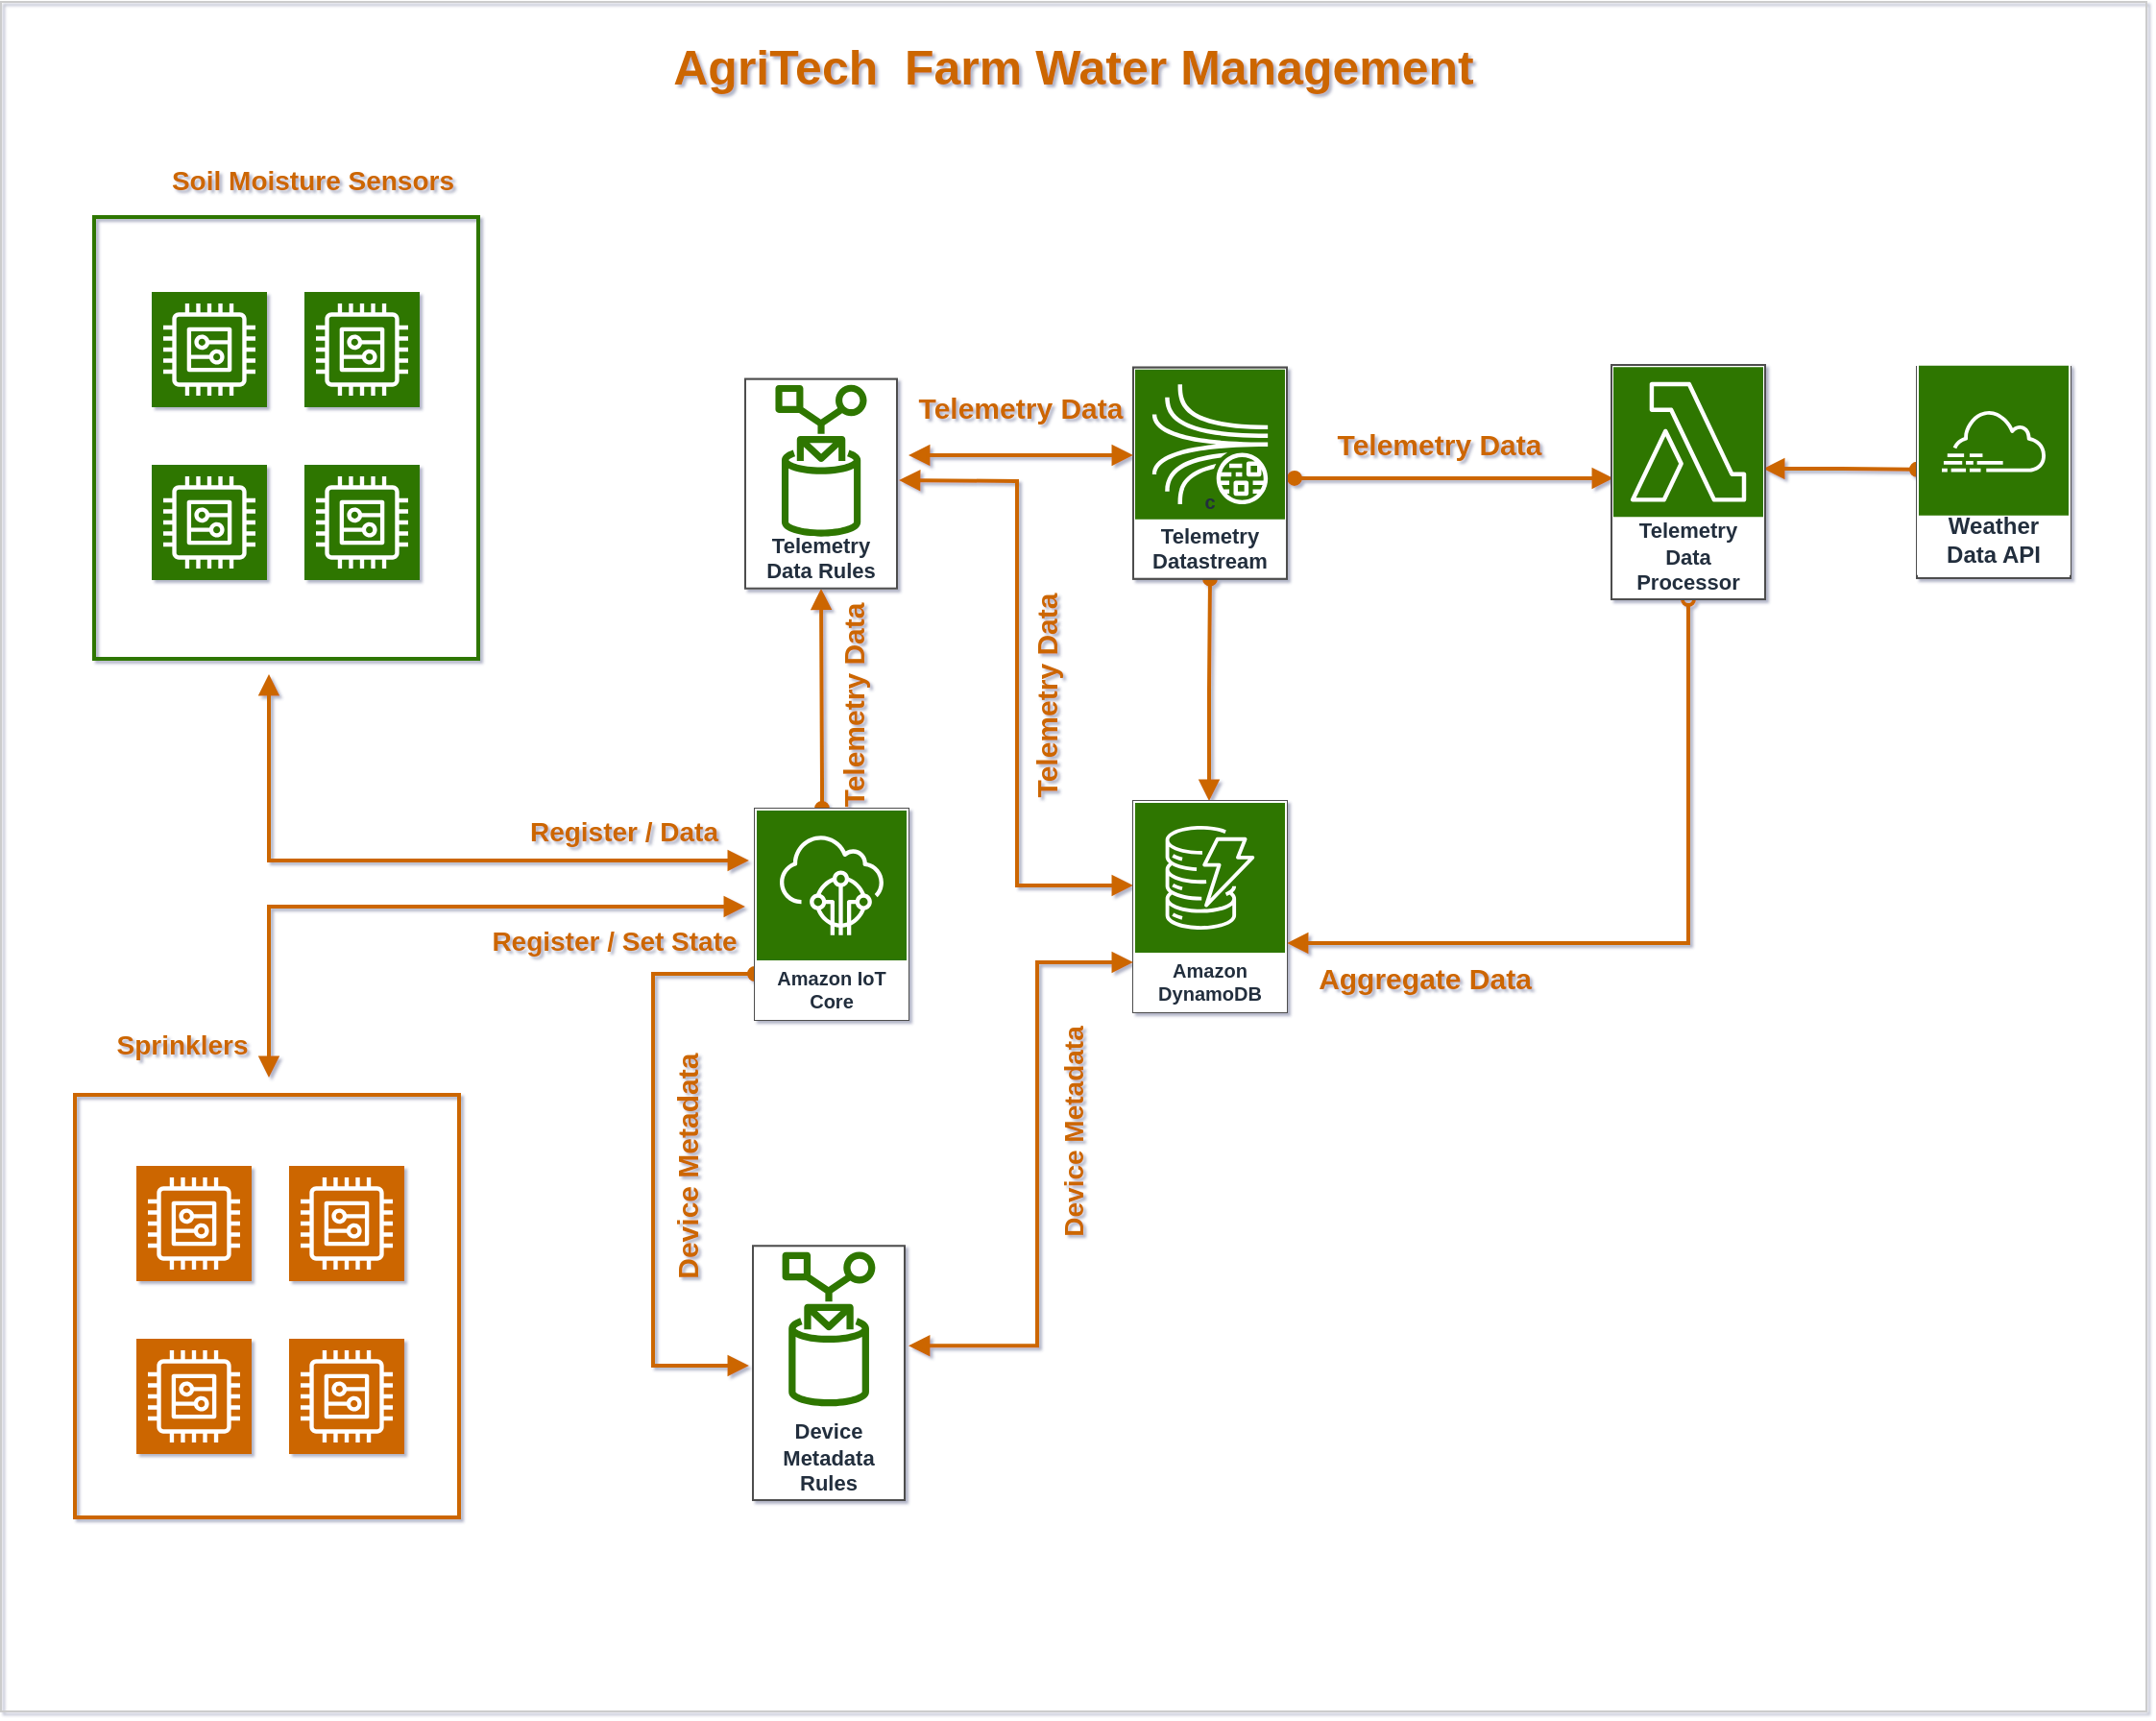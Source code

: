 <mxfile>
    <diagram id="lr-IItDiQEG14OA11sK_" name="Page-1">
        <mxGraphModel dx="1485" dy="941" grid="1" gridSize="10" guides="1" tooltips="1" connect="1" arrows="1" fold="1" page="0" pageScale="1" pageWidth="1100" pageHeight="1700" background="none" math="0" shadow="1">
            <root>
                <mxCell id="0"/>
                <mxCell id="31" value="Untitled Layer" parent="0" visible="0"/>
                <mxCell id="33" value="" style="points=[[0,0,0],[0.25,0,0],[0.5,0,0],[0.75,0,0],[1,0,0],[0,1,0],[0.25,1,0],[0.5,1,0],[0.75,1,0],[1,1,0],[0,0.25,0],[0,0.5,0],[0,0.75,0],[1,0.25,0],[1,0.5,0],[1,0.75,0]];outlineConnect=0;fontColor=#232F3E;gradientColor=#945DF2;gradientDirection=north;fillColor=#5A30B5;strokeColor=#ffffff;dashed=0;verticalLabelPosition=bottom;verticalAlign=top;align=center;html=1;fontSize=12;fontStyle=0;aspect=fixed;shape=mxgraph.aws4.resourceIcon;resIcon=mxgraph.aws4.kinesis_data_streams;rounded=0;" parent="31" vertex="1">
                    <mxGeometry x="1010" y="450" width="78" height="78" as="geometry"/>
                </mxCell>
                <mxCell id="43" value="" style="outlineConnect=0;fontColor=#232F3E;gradientColor=none;fillColor=#3F8624;strokeColor=none;dashed=0;verticalLabelPosition=bottom;verticalAlign=top;align=center;html=1;fontSize=12;fontStyle=0;aspect=fixed;pointerEvents=1;shape=mxgraph.aws4.lambda_function;rounded=0;" parent="31" vertex="1">
                    <mxGeometry x="900" y="612" width="78" height="78" as="geometry"/>
                </mxCell>
                <mxCell id="53" value="Amazon DynamoDB" style="outlineConnect=0;fontColor=#232F3E;gradientColor=none;strokeColor=#ffffff;fillColor=#232F3E;dashed=0;verticalLabelPosition=middle;verticalAlign=bottom;align=center;html=1;whiteSpace=wrap;fontSize=10;fontStyle=1;spacing=3;shape=mxgraph.aws4.productIcon;prIcon=mxgraph.aws4.dynamodb;rounded=0;" parent="31" vertex="1">
                    <mxGeometry x="1120" y="580" width="80" height="110" as="geometry"/>
                </mxCell>
                <mxCell id="62" value="" style="points=[[0,0,0],[0.25,0,0],[0.5,0,0],[0.75,0,0],[1,0,0],[0,1,0],[0.25,1,0],[0.5,1,0],[0.75,1,0],[1,1,0],[0,0.25,0],[0,0.5,0],[0,0.75,0],[1,0.25,0],[1,0.5,0],[1,0.75,0]];outlineConnect=0;fontColor=#232F3E;gradientColor=#4D72F3;gradientDirection=north;fillColor=#3334B9;strokeColor=#ffffff;dashed=0;verticalLabelPosition=bottom;verticalAlign=top;align=center;html=1;fontSize=12;fontStyle=0;aspect=fixed;shape=mxgraph.aws4.resourceIcon;resIcon=mxgraph.aws4.dynamodb;rounded=0;" parent="31" vertex="1">
                    <mxGeometry x="1130" y="460" width="78" height="78" as="geometry"/>
                </mxCell>
                <mxCell id="64" value="" style="points=[[0,0,0],[0.25,0,0],[0.5,0,0],[0.75,0,0],[1,0,0],[0,1,0],[0.25,1,0],[0.5,1,0],[0.75,1,0],[1,1,0],[0,0.25,0],[0,0.5,0],[0,0.75,0],[1,0.25,0],[1,0.5,0],[1,0.75,0]];outlineConnect=0;fontColor=#232F3E;gradientColor=#F78E04;gradientDirection=north;fillColor=#D05C17;strokeColor=#ffffff;dashed=0;verticalLabelPosition=bottom;verticalAlign=top;align=center;html=1;fontSize=12;fontStyle=0;aspect=fixed;shape=mxgraph.aws4.resourceIcon;resIcon=mxgraph.aws4.lambda;rounded=0;" parent="31" vertex="1">
                    <mxGeometry x="910" y="480" width="78" height="78" as="geometry"/>
                </mxCell>
                <mxCell id="65" value="" style="points=[[0,0,0],[0.25,0,0],[0.5,0,0],[0.75,0,0],[1,0,0],[0,1,0],[0.25,1,0],[0.5,1,0],[0.75,1,0],[1,1,0],[0,0.25,0],[0,0.5,0],[0,0.75,0],[1,0.25,0],[1,0.5,0],[1,0.75,0]];outlineConnect=0;fontColor=#232F3E;gradientColor=#60A337;gradientDirection=north;fillColor=#277116;strokeColor=#ffffff;dashed=0;verticalLabelPosition=bottom;verticalAlign=top;align=center;html=1;fontSize=12;fontStyle=0;aspect=fixed;shape=mxgraph.aws4.resourceIcon;resIcon=mxgraph.aws4.iot_core;rounded=0;" parent="31" vertex="1">
                    <mxGeometry x="700" y="469.5" width="78" height="78" as="geometry"/>
                </mxCell>
                <mxCell id="66" value="Amazon IoT Core" style="outlineConnect=0;fontColor=#232F3E;gradientColor=none;strokeColor=#ffffff;fillColor=#232F3E;dashed=0;verticalLabelPosition=middle;verticalAlign=bottom;align=center;html=1;whiteSpace=wrap;fontSize=10;fontStyle=1;spacing=3;shape=mxgraph.aws4.productIcon;prIcon=mxgraph.aws4.iot_core;rounded=0;" parent="31" vertex="1">
                    <mxGeometry x="1020" y="580" width="80" height="110" as="geometry"/>
                </mxCell>
                <mxCell id="68" value="" style="outlineConnect=0;dashed=0;verticalLabelPosition=bottom;verticalAlign=top;align=center;html=1;shape=mxgraph.aws3.mqtt_protocol;fillColor=#5294CF;gradientColor=none;rounded=0;" parent="31" vertex="1">
                    <mxGeometry x="806.5" y="486" width="63" height="66" as="geometry"/>
                </mxCell>
                <mxCell id="69" value="" style="outlineConnect=0;dashed=0;verticalLabelPosition=bottom;verticalAlign=top;align=center;html=1;shape=mxgraph.aws3.generic;fillColor=#5294CF;gradientColor=none;rounded=0;" parent="31" vertex="1">
                    <mxGeometry x="599.5" y="468" width="79.5" height="79.5" as="geometry"/>
                </mxCell>
                <mxCell id="70" value="" style="outlineConnect=0;dashed=0;verticalLabelPosition=bottom;verticalAlign=top;align=center;html=1;shape=mxgraph.aws3.topic;fillColor=#5294CF;gradientColor=none;rounded=0;" parent="31" vertex="1">
                    <mxGeometry x="826" y="618" width="49.5" height="66" as="geometry"/>
                </mxCell>
                <mxCell id="71" value="" style="outlineConnect=0;dashed=0;verticalLabelPosition=bottom;verticalAlign=top;align=center;html=1;shape=mxgraph.aws3.monitoring;fillColor=#759C3E;gradientColor=none;rounded=0;" parent="31" vertex="1">
                    <mxGeometry x="599.5" y="601.25" width="81" height="67.5" as="geometry"/>
                </mxCell>
                <mxCell id="82" value="Generic" style="outlineConnect=0;fontColor=#232F3E;gradientColor=none;strokeColor=#232F3E;fillColor=#ffffff;dashed=0;verticalLabelPosition=bottom;verticalAlign=top;align=center;html=1;fontSize=12;fontStyle=0;aspect=fixed;shape=mxgraph.aws4.resourceIcon;resIcon=mxgraph.aws4.generic;rounded=0;" parent="31" vertex="1">
                    <mxGeometry x="709" y="618" width="60" height="60" as="geometry"/>
                </mxCell>
                <mxCell id="280" value="" style="edgeStyle=orthogonalEdgeStyle;html=1;endArrow=block;elbow=vertical;startArrow=block;startFill=1;endFill=1;strokeColor=#CC6600;rounded=0;strokeWidth=2;" parent="31" edge="1">
                    <mxGeometry width="100" relative="1" as="geometry">
                        <mxPoint x="150" y="-140" as="sourcePoint"/>
                        <mxPoint x="340" y="-111" as="targetPoint"/>
                        <Array as="points">
                            <mxPoint x="150" y="-111"/>
                        </Array>
                    </mxGeometry>
                </mxCell>
                <mxCell id="281" value="Text" style="edgeLabel;html=1;align=center;verticalAlign=middle;resizable=0;points=[];fontColor=none;noLabel=1;rounded=0;" parent="280" vertex="1" connectable="0">
                    <mxGeometry x="0.257" y="-3" relative="1" as="geometry">
                        <mxPoint as="offset"/>
                    </mxGeometry>
                </mxCell>
                <mxCell id="282" value="" style="edgeStyle=orthogonalEdgeStyle;html=1;endArrow=block;elbow=vertical;startArrow=block;startFill=1;endFill=1;strokeColor=#CC6600;rounded=0;fontColor=#009900;entryX=1;entryY=0.5;entryDx=0;entryDy=0;entryPerimeter=0;exitX=1.014;exitY=0.56;exitDx=0;exitDy=0;exitPerimeter=0;strokeWidth=2;" parent="31" edge="1">
                    <mxGeometry width="100" relative="1" as="geometry">
                        <mxPoint x="417.98" y="-311.021" as="sourcePoint"/>
                        <mxPoint x="540" y="-311" as="targetPoint"/>
                    </mxGeometry>
                </mxCell>
                <mxCell id="283" value="" style="edgeStyle=orthogonalEdgeStyle;html=1;endArrow=block;elbow=vertical;startArrow=oval;startFill=1;endFill=1;strokeColor=#CC6600;rounded=0;fontColor=#009900;entryX=0.457;entryY=1.016;entryDx=0;entryDy=0;entryPerimeter=0;exitX=0.5;exitY=0;exitDx=0;exitDy=0;exitPerimeter=0;strokeWidth=2;" parent="31" edge="1">
                    <mxGeometry width="100" relative="1" as="geometry">
                        <mxPoint x="379" y="-142" as="sourcePoint"/>
                        <mxPoint x="378.99" y="-257.98" as="targetPoint"/>
                    </mxGeometry>
                </mxCell>
                <object label="Amazon DynamoDB" id="284">
                    <mxCell style="outlineConnect=0;fontColor=#232F3E;gradientColor=none;strokeColor=#ffffff;fillColor=#2D7600;dashed=0;verticalLabelPosition=middle;verticalAlign=bottom;align=center;html=1;whiteSpace=wrap;fontSize=10;fontStyle=1;spacing=3;shape=mxgraph.aws4.productIcon;prIcon=mxgraph.aws4.dynamodb;rounded=0;" parent="31" vertex="1">
                        <mxGeometry x="540" y="-145" width="80" height="110" as="geometry"/>
                    </mxCell>
                </object>
                <mxCell id="285" value="Amazon IoT Core" style="sketch=0;outlineConnect=0;fontColor=#232F3E;gradientColor=none;strokeColor=#ffffff;fillColor=#2D7600;dashed=0;verticalLabelPosition=middle;verticalAlign=bottom;align=center;html=1;whiteSpace=wrap;fontSize=10;fontStyle=1;spacing=3;shape=mxgraph.aws4.productIcon;prIcon=mxgraph.aws4.iot_core;" parent="31" vertex="1">
                    <mxGeometry x="343" y="-141" width="80" height="110" as="geometry"/>
                </mxCell>
                <mxCell id="286" value="" style="group;strokeColor=#2D7600;fillColor=default;" parent="31" vertex="1" connectable="0">
                    <mxGeometry x="340" y="-370" width="80" height="110" as="geometry"/>
                </mxCell>
                <mxCell id="287" value="Rules" style="whiteSpace=wrap;html=1;labelBackgroundColor=none;labelBorderColor=none;fontSize=11;fontColor=#232F3E;strokeColor=#FFFFFF;fillColor=#FFFFFF;fontStyle=1;verticalAlign=bottom;" parent="286" vertex="1">
                    <mxGeometry width="80" height="110" as="geometry"/>
                </mxCell>
                <mxCell id="288" value="" style="sketch=0;outlineConnect=0;fontColor=#232F3E;gradientColor=none;fillColor=#2D7600;strokeColor=#FFFFFF;dashed=0;verticalLabelPosition=bottom;verticalAlign=bottom;align=center;html=1;fontSize=12;fontStyle=1;pointerEvents=1;shape=mxgraph.aws4.rule;shadow=0;labelBackgroundColor=default;" parent="286" vertex="1">
                    <mxGeometry y="1" width="80" height="80" as="geometry"/>
                </mxCell>
                <mxCell id="289" value="" style="edgeStyle=orthogonalEdgeStyle;html=1;endArrow=oval;elbow=vertical;startArrow=block;startFill=1;endFill=1;strokeColor=#CC6600;rounded=0;fontColor=#009900;entryX=0.457;entryY=1.016;entryDx=0;entryDy=0;entryPerimeter=0;strokeWidth=2;exitX=0.494;exitY=0;exitDx=0;exitDy=0;exitPerimeter=0;" parent="31" source="284" edge="1">
                    <mxGeometry width="100" relative="1" as="geometry">
                        <mxPoint x="580" y="-160" as="sourcePoint"/>
                        <mxPoint x="579.5" y="-260.0" as="targetPoint"/>
                        <Array as="points"/>
                    </mxGeometry>
                </mxCell>
                <mxCell id="290" value="" style="group" parent="31" vertex="1" connectable="0">
                    <mxGeometry x="540" y="-368.65" width="80" height="110" as="geometry"/>
                </mxCell>
                <mxCell id="291" value="Kinesis" style="whiteSpace=wrap;html=1;labelBackgroundColor=none;labelBorderColor=none;fontSize=11;fontColor=#232F3E;strokeColor=#FFFFFF;fillColor=#FFFFFF;fontStyle=1;verticalAlign=bottom;" parent="290" vertex="1">
                    <mxGeometry width="80" height="110" as="geometry"/>
                </mxCell>
                <mxCell id="292" value="c" style="points=[[0,0,0],[0.25,0,0],[0.5,0,0],[0.75,0,0],[1,0,0],[0,1,0],[0.25,1,0],[0.5,1,0],[0.75,1,0],[1,1,0],[0,0.25,0],[0,0.5,0],[0,0.75,0],[1,0.25,0],[1,0.5,0],[1,0.75,0]];outlineConnect=0;fontColor=#232F3E;gradientDirection=north;fillColor=#2D7600;strokeColor=#FFFFFF;dashed=0;verticalLabelPosition=middle;verticalAlign=bottom;align=center;html=1;fontSize=10;fontStyle=1;aspect=fixed;shape=mxgraph.aws4.resourceIcon;resIcon=mxgraph.aws4.kinesis_data_streams;rounded=0;rotation=0;backgroundOutline=0;whiteSpace=wrap;labelBackgroundColor=none;labelBorderColor=none;labelPosition=center;" parent="290" vertex="1">
                    <mxGeometry x="1" y="1" width="78" height="78" as="geometry"/>
                </mxCell>
                <mxCell id="293" value="" style="edgeStyle=orthogonalEdgeStyle;html=1;endArrow=block;elbow=vertical;startArrow=oval;startFill=1;endFill=1;strokeColor=#CC6600;rounded=0;fontColor=#009900;exitX=1.014;exitY=0.56;exitDx=0;exitDy=0;exitPerimeter=0;strokeWidth=2;" parent="31" edge="1">
                    <mxGeometry width="100" relative="1" as="geometry">
                        <mxPoint x="623.98" y="-316.021" as="sourcePoint"/>
                        <mxPoint x="750" y="-316" as="targetPoint"/>
                    </mxGeometry>
                </mxCell>
                <mxCell id="294" style="edgeStyle=none;html=1;fontColor=#FFFFFF;" parent="31" source="303" edge="1">
                    <mxGeometry relative="1" as="geometry">
                        <mxPoint x="750" y="-314.65" as="targetPoint"/>
                        <Array as="points">
                            <mxPoint x="750" y="-315"/>
                        </Array>
                    </mxGeometry>
                </mxCell>
                <mxCell id="295" value="Text" style="text;html=1;resizable=0;autosize=1;align=center;verticalAlign=middle;points=[];fillColor=none;strokeColor=none;rounded=0;fontColor=#FFFFFF;" parent="31" vertex="1">
                    <mxGeometry x="560" y="-90" width="40" height="20" as="geometry"/>
                </mxCell>
                <mxCell id="296" value="Text" style="text;html=1;resizable=0;autosize=1;align=center;verticalAlign=middle;points=[];fillColor=none;strokeColor=none;rounded=0;fontColor=#FFFFFF;" parent="31" vertex="1">
                    <mxGeometry x="560" y="-90" width="40" height="20" as="geometry"/>
                </mxCell>
                <mxCell id="297" value="Telemetry Data" style="rounded=0;whiteSpace=wrap;html=1;fontColor=#FFFFFF;strokeColor=none;fillColor=none;fontStyle=1;fontSize=14;" parent="31" vertex="1">
                    <mxGeometry x="580" y="-220" width="120" height="30" as="geometry"/>
                </mxCell>
                <mxCell id="298" value="" style="endArrow=classic;startArrow=classic;html=1;fontSize=14;fontColor=#FFFFFF;" parent="31" edge="1">
                    <mxGeometry width="50" height="50" relative="1" as="geometry">
                        <mxPoint x="550" y="-50" as="sourcePoint"/>
                        <mxPoint x="600" y="-100" as="targetPoint"/>
                    </mxGeometry>
                </mxCell>
                <mxCell id="299" value="" style="endArrow=classic;startArrow=classic;html=1;fontSize=14;fontColor=#FFFFFF;" parent="31" edge="1">
                    <mxGeometry width="50" height="50" relative="1" as="geometry">
                        <mxPoint x="550" y="-50" as="sourcePoint"/>
                        <mxPoint x="600" y="-100" as="targetPoint"/>
                    </mxGeometry>
                </mxCell>
                <mxCell id="300" value="" style="endArrow=classic;startArrow=classic;html=1;fontSize=14;fontColor=#FFFFFF;" parent="31" edge="1">
                    <mxGeometry width="50" height="50" relative="1" as="geometry">
                        <mxPoint x="550" y="-50" as="sourcePoint"/>
                        <mxPoint x="600" y="-100" as="targetPoint"/>
                    </mxGeometry>
                </mxCell>
                <mxCell id="301" value="" style="edgeStyle=orthogonalEdgeStyle;html=1;endArrow=oval;elbow=vertical;startArrow=block;startFill=1;endFill=0;strokeColor=#CC6600;rounded=0;fontColor=#009900;strokeWidth=2;" parent="31" source="284" edge="1">
                    <mxGeometry width="100" relative="1" as="geometry">
                        <mxPoint x="589.52" y="-135" as="sourcePoint"/>
                        <mxPoint x="790" y="-260" as="targetPoint"/>
                        <Array as="points"/>
                    </mxGeometry>
                </mxCell>
                <mxCell id="302" value="" style="group" parent="31" vertex="1" connectable="0">
                    <mxGeometry x="746" y="-369.65" width="80" height="110" as="geometry"/>
                </mxCell>
                <mxCell id="303" value="Lambda&amp;nbsp;&lt;br&gt;" style="whiteSpace=wrap;html=1;labelBackgroundColor=none;labelBorderColor=none;fontSize=11;fontColor=#232F3E;strokeColor=#FFFFFF;fillColor=#FFFFFF;fontStyle=1;verticalAlign=bottom;" parent="302" vertex="1">
                    <mxGeometry width="80" height="110" as="geometry"/>
                </mxCell>
                <mxCell id="304" value="" style="sketch=0;points=[[0,0,0],[0.25,0,0],[0.5,0,0],[0.75,0,0],[1,0,0],[0,1,0],[0.25,1,0],[0.5,1,0],[0.75,1,0],[1,1,0],[0,0.25,0],[0,0.5,0],[0,0.75,0],[1,0.25,0],[1,0.5,0],[1,0.75,0]];outlineConnect=0;fontColor=#FFFFFF;gradientDirection=north;fillColor=#2D7600;strokeColor=default;dashed=0;verticalLabelPosition=bottom;verticalAlign=bottom;align=center;fontSize=12;fontStyle=0;aspect=fixed;shape=mxgraph.aws4.resourceIcon;resIcon=mxgraph.aws4.lambda;" parent="302" vertex="1">
                    <mxGeometry x="1" y="0.65" width="78" height="78" as="geometry"/>
                </mxCell>
                <mxCell id="1" parent="0"/>
                <mxCell id="83" value="Untitled Layer" parent="0" visible="0"/>
                <mxCell id="17" value="IoT-group" parent="0" visible="0"/>
                <mxCell id="345" value="Background color" parent="0"/>
                <mxCell id="381" value="" style="whiteSpace=wrap;html=1;shadow=0;fillColor=none;strokeColor=#CCCCCC;fontColor=#333333;" parent="345" vertex="1">
                    <mxGeometry x="-59.5" y="-80" width="1117" height="890" as="geometry"/>
                </mxCell>
                <object label="sensor-group" id="85">
                    <mxCell parent="0"/>
                </object>
                <mxCell id="102" value="" style="rounded=0;arcSize=10;strokeColor=#2D7600;fillColor=none;gradientColor=none;strokeWidth=2;fontColor=none;noLabel=1;" parent="85" vertex="1">
                    <mxGeometry x="-11" y="32" width="200" height="230" as="geometry"/>
                </mxCell>
                <mxCell id="97" value="sensors" parent="0"/>
                <mxCell id="103" value="Generic" style="outlineConnect=0;strokeColor=#FFFFFF;fillColor=#2D7600;dashed=0;verticalLabelPosition=bottom;verticalAlign=top;align=center;html=1;fontSize=12;fontStyle=0;aspect=fixed;shape=mxgraph.aws4.resourceIcon;resIcon=mxgraph.aws4.generic;rounded=0;fontColor=none;noLabel=1;" parent="97" vertex="1">
                    <mxGeometry x="19" y="71" width="60" height="60" as="geometry"/>
                </mxCell>
                <mxCell id="104" value="Generic" style="outlineConnect=0;strokeColor=#FFFFFF;fillColor=#2D7600;dashed=0;verticalLabelPosition=bottom;verticalAlign=top;align=center;html=1;fontSize=12;fontStyle=0;aspect=fixed;shape=mxgraph.aws4.resourceIcon;resIcon=mxgraph.aws4.generic;rounded=0;fontColor=none;noLabel=1;" parent="97" vertex="1">
                    <mxGeometry x="19" y="161" width="60" height="60" as="geometry"/>
                </mxCell>
                <mxCell id="105" value="Generic" style="outlineConnect=0;strokeColor=#FFFFFF;fillColor=#2D7600;dashed=0;verticalLabelPosition=bottom;verticalAlign=top;align=center;html=1;fontSize=12;fontStyle=0;aspect=fixed;shape=mxgraph.aws4.resourceIcon;resIcon=mxgraph.aws4.generic;rounded=0;fontColor=none;noLabel=1;" parent="97" vertex="1">
                    <mxGeometry x="98.5" y="71" width="60" height="60" as="geometry"/>
                </mxCell>
                <mxCell id="106" value="Generic" style="outlineConnect=0;strokeColor=#FFFFFF;fillColor=#2D7600;dashed=0;verticalLabelPosition=bottom;verticalAlign=top;align=center;html=1;fontSize=12;fontStyle=0;aspect=fixed;shape=mxgraph.aws4.resourceIcon;resIcon=mxgraph.aws4.generic;rounded=0;fontColor=none;noLabel=1;" parent="97" vertex="1">
                    <mxGeometry x="98.5" y="161" width="60" height="60" as="geometry"/>
                </mxCell>
                <mxCell id="108" value="actuators-group" parent="0"/>
                <mxCell id="180" value="Generic group" style="fillColor=none;strokeColor=#CC6600;verticalAlign=middle;fontStyle=0;fontColor=none;rounded=0;strokeWidth=2;noLabel=1;" parent="108" vertex="1">
                    <mxGeometry x="-21" y="489" width="200" height="220" as="geometry"/>
                </mxCell>
                <mxCell id="320" value="Sprinklers" style="rounded=0;whiteSpace=wrap;html=1;fontColor=#CC6600;strokeColor=none;fillColor=none;fontStyle=1;fontSize=14;" parent="108" vertex="1">
                    <mxGeometry x="-25" y="448" width="120" height="30" as="geometry"/>
                </mxCell>
                <object label="actuators" id="119">
                    <mxCell parent="0"/>
                </object>
                <mxCell id="439" value="Generic" style="outlineConnect=0;strokeColor=#FFFFFF;fillColor=#CC6600;dashed=0;verticalLabelPosition=bottom;verticalAlign=top;align=center;html=1;fontSize=12;fontStyle=0;aspect=fixed;shape=mxgraph.aws4.resourceIcon;resIcon=mxgraph.aws4.generic;rounded=0;fontColor=none;noLabel=1;" parent="119" vertex="1">
                    <mxGeometry x="11" y="526" width="60" height="60" as="geometry"/>
                </mxCell>
                <mxCell id="440" value="Generic" style="outlineConnect=0;strokeColor=#FFFFFF;fillColor=#CC6600;dashed=0;verticalLabelPosition=bottom;verticalAlign=top;align=center;html=1;fontSize=12;fontStyle=0;aspect=fixed;shape=mxgraph.aws4.resourceIcon;resIcon=mxgraph.aws4.generic;rounded=0;fontColor=none;noLabel=1;" parent="119" vertex="1">
                    <mxGeometry x="11" y="616" width="60" height="60" as="geometry"/>
                </mxCell>
                <mxCell id="441" value="Generic" style="outlineConnect=0;strokeColor=#FFFFFF;fillColor=#CC6600;dashed=0;verticalLabelPosition=bottom;verticalAlign=top;align=center;html=1;fontSize=12;fontStyle=0;aspect=fixed;shape=mxgraph.aws4.resourceIcon;resIcon=mxgraph.aws4.generic;rounded=0;fontColor=none;noLabel=1;" parent="119" vertex="1">
                    <mxGeometry x="90.5" y="526" width="60" height="60" as="geometry"/>
                </mxCell>
                <mxCell id="442" value="Generic" style="outlineConnect=0;strokeColor=#FFFFFF;fillColor=#CC6600;dashed=0;verticalLabelPosition=bottom;verticalAlign=top;align=center;html=1;fontSize=12;fontStyle=0;aspect=fixed;shape=mxgraph.aws4.resourceIcon;resIcon=mxgraph.aws4.generic;rounded=0;fontColor=none;noLabel=1;" parent="119" vertex="1">
                    <mxGeometry x="90.5" y="616" width="60" height="60" as="geometry"/>
                </mxCell>
                <mxCell id="163" value="IoTCore" parent="0"/>
                <mxCell id="418" value="" style="edgeStyle=orthogonalEdgeStyle;html=1;endArrow=oval;elbow=vertical;startArrow=block;startFill=1;endFill=1;strokeColor=#CC6600;rounded=0;fontColor=#009900;strokeWidth=2;" parent="163" target="202" edge="1">
                    <mxGeometry width="100" relative="1" as="geometry">
                        <mxPoint x="330" y="630" as="sourcePoint"/>
                        <mxPoint x="320" y="426" as="targetPoint"/>
                        <Array as="points">
                            <mxPoint x="280" y="630"/>
                            <mxPoint x="280" y="426"/>
                        </Array>
                    </mxGeometry>
                </mxCell>
                <mxCell id="408" value="" style="edgeStyle=orthogonalEdgeStyle;html=1;endArrow=oval;elbow=vertical;startArrow=block;startFill=1;endFill=1;strokeColor=#CC6600;rounded=0;fontColor=#009900;strokeWidth=2;exitX=0.988;exitY=0.443;exitDx=0;exitDy=0;exitPerimeter=0;" parent="163" source="324" target="407" edge="1">
                    <mxGeometry width="100" relative="1" as="geometry">
                        <mxPoint x="900" y="196.35" as="sourcePoint"/>
                        <mxPoint x="900" y="116.35" as="targetPoint"/>
                        <Array as="points"/>
                    </mxGeometry>
                </mxCell>
                <mxCell id="185" value="" style="edgeStyle=orthogonalEdgeStyle;html=1;endArrow=block;elbow=vertical;startArrow=block;startFill=1;endFill=1;strokeColor=#CC6600;rounded=0;strokeWidth=2;" parent="163" edge="1">
                    <mxGeometry width="100" relative="1" as="geometry">
                        <mxPoint x="80" y="270" as="sourcePoint"/>
                        <mxPoint x="330" y="367" as="targetPoint"/>
                        <Array as="points">
                            <mxPoint x="80" y="367"/>
                        </Array>
                    </mxGeometry>
                </mxCell>
                <mxCell id="186" value="Text" style="edgeLabel;html=1;align=center;verticalAlign=middle;resizable=0;points=[];fontColor=none;noLabel=1;rounded=0;" parent="185" vertex="1" connectable="0">
                    <mxGeometry x="0.257" y="-3" relative="1" as="geometry">
                        <mxPoint y="11" as="offset"/>
                    </mxGeometry>
                </mxCell>
                <mxCell id="190" value="" style="edgeStyle=orthogonalEdgeStyle;html=1;endArrow=block;elbow=vertical;startArrow=block;startFill=1;endFill=1;strokeColor=#CC6600;rounded=0;fontColor=#009900;fillColor=#60a917;strokeWidth=2;" parent="163" edge="1">
                    <mxGeometry width="100" relative="1" as="geometry">
                        <mxPoint x="80" y="480" as="sourcePoint"/>
                        <mxPoint x="328" y="391" as="targetPoint"/>
                        <Array as="points">
                            <mxPoint x="80" y="391"/>
                        </Array>
                    </mxGeometry>
                </mxCell>
                <mxCell id="197" value="" style="edgeStyle=orthogonalEdgeStyle;html=1;endArrow=block;elbow=vertical;startArrow=block;startFill=1;endFill=1;strokeColor=#CC6600;rounded=0;fontColor=#009900;entryX=0;entryY=0.4;entryDx=0;entryDy=0;entryPerimeter=0;exitX=1.014;exitY=0.56;exitDx=0;exitDy=0;exitPerimeter=0;strokeWidth=2;" parent="163" target="201" edge="1">
                    <mxGeometry width="100" relative="1" as="geometry">
                        <mxPoint x="407.98" y="168.979" as="sourcePoint"/>
                        <mxPoint x="530" y="169" as="targetPoint"/>
                    </mxGeometry>
                </mxCell>
                <mxCell id="198" value="" style="edgeStyle=orthogonalEdgeStyle;html=1;endArrow=block;elbow=vertical;startArrow=oval;startFill=1;endFill=1;strokeColor=#CC6600;rounded=0;fontColor=#009900;strokeWidth=2;entryX=0.5;entryY=1;entryDx=0;entryDy=0;" parent="163" target="338" edge="1">
                    <mxGeometry width="100" relative="1" as="geometry">
                        <mxPoint x="368" y="340" as="sourcePoint"/>
                        <mxPoint x="369" y="270" as="targetPoint"/>
                        <Array as="points">
                            <mxPoint x="368" y="328"/>
                            <mxPoint x="368" y="279"/>
                        </Array>
                    </mxGeometry>
                </mxCell>
                <mxCell id="215" value="" style="edgeStyle=orthogonalEdgeStyle;html=1;endArrow=oval;elbow=vertical;startArrow=block;startFill=1;endFill=1;strokeColor=#CC6600;rounded=0;fontColor=#009900;entryX=0.5;entryY=1;entryDx=0;entryDy=0;strokeWidth=2;exitX=0.494;exitY=0;exitDx=0;exitDy=0;exitPerimeter=0;" parent="163" source="201" target="210" edge="1">
                    <mxGeometry width="100" relative="1" as="geometry">
                        <mxPoint x="570" y="310" as="sourcePoint"/>
                        <mxPoint x="569.5" y="210.0" as="targetPoint"/>
                        <Array as="points"/>
                    </mxGeometry>
                </mxCell>
                <mxCell id="230" value="" style="edgeStyle=orthogonalEdgeStyle;html=1;endArrow=block;elbow=vertical;startArrow=oval;startFill=1;endFill=1;strokeColor=#CC6600;rounded=0;fontColor=#009900;exitX=1.014;exitY=0.56;exitDx=0;exitDy=0;exitPerimeter=0;strokeWidth=2;" parent="163" edge="1">
                    <mxGeometry width="100" relative="1" as="geometry">
                        <mxPoint x="613.98" y="167.979" as="sourcePoint"/>
                        <mxPoint x="780" y="168" as="targetPoint"/>
                    </mxGeometry>
                </mxCell>
                <mxCell id="235" value="Telemetry Data" style="rounded=0;whiteSpace=wrap;html=1;fontColor=#CC6600;strokeColor=none;fillColor=none;fontStyle=1;fontSize=15;rotation=-90;" parent="163" vertex="1">
                    <mxGeometry x="425" y="266" width="119" height="30" as="geometry"/>
                </mxCell>
                <mxCell id="240" value="" style="edgeStyle=orthogonalEdgeStyle;html=1;endArrow=oval;elbow=vertical;startArrow=block;startFill=1;endFill=0;strokeColor=#CC6600;rounded=0;fontColor=#009900;strokeWidth=2;entryX=0.5;entryY=1;entryDx=0;entryDy=0;" parent="163" source="201" target="324" edge="1">
                    <mxGeometry width="100" relative="1" as="geometry">
                        <mxPoint x="579.52" y="335" as="sourcePoint"/>
                        <mxPoint x="780" y="210" as="targetPoint"/>
                        <Array as="points">
                            <mxPoint x="819" y="410"/>
                        </Array>
                    </mxGeometry>
                </mxCell>
                <mxCell id="306" value="Aggregate Data" style="rounded=0;whiteSpace=wrap;html=1;fontColor=#CC6600;strokeColor=none;fillColor=none;fontStyle=1;fontSize=15;" parent="163" vertex="1">
                    <mxGeometry x="622" y="413" width="120" height="30" as="geometry"/>
                </mxCell>
                <mxCell id="319" value="Soil Moisture Sensors" style="rounded=0;whiteSpace=wrap;html=1;fontColor=#CC6600;strokeColor=none;fillColor=none;fontStyle=1;fontSize=14;" parent="163" vertex="1">
                    <mxGeometry x="18" y="-2" width="170" height="30" as="geometry"/>
                </mxCell>
                <mxCell id="326" value="" style="group" parent="163" vertex="1" connectable="0">
                    <mxGeometry x="779" y="109" width="80" height="122" as="geometry"/>
                </mxCell>
                <mxCell id="323" value="" style="group;strokeColor=#FFFFFF;container=0;" parent="326" vertex="1" connectable="0">
                    <mxGeometry width="80" height="122" as="geometry"/>
                </mxCell>
                <mxCell id="324" value="Telemetry Data Processor" style="whiteSpace=wrap;html=1;labelBackgroundColor=none;labelBorderColor=none;fontSize=11;fontColor=#232F3E;strokeColor=#4D4D4D;fillColor=#FFFFFF;fontStyle=1;verticalAlign=bottom;backgroundOutline=1;" parent="326" vertex="1">
                    <mxGeometry width="80" height="122" as="geometry"/>
                </mxCell>
                <mxCell id="325" value="" style="sketch=0;points=[[0,0,0],[0.25,0,0],[0.5,0,0],[0.75,0,0],[1,0,0],[0,1,0],[0.25,1,0],[0.5,1,0],[0.75,1,0],[1,1,0],[0,0.25,0],[0,0.5,0],[0,0.75,0],[1,0.25,0],[1,0.5,0],[1,0.75,0]];outlineConnect=0;fontColor=#FFFFFF;gradientDirection=north;fillColor=#2D7600;strokeColor=#FFFFFF;dashed=0;verticalLabelPosition=bottom;verticalAlign=bottom;align=center;fontSize=12;fontStyle=0;aspect=fixed;shape=mxgraph.aws4.resourceIcon;resIcon=mxgraph.aws4.lambda;" parent="326" vertex="1">
                    <mxGeometry x="1" y="1.109" width="78" height="78" as="geometry"/>
                </mxCell>
                <mxCell id="331" value="" style="group" parent="163" vertex="1" connectable="0">
                    <mxGeometry x="530" y="336" width="80" height="110" as="geometry"/>
                </mxCell>
                <mxCell id="327" value="" style="group" parent="331" vertex="1" connectable="0">
                    <mxGeometry width="80" height="110" as="geometry"/>
                </mxCell>
                <mxCell id="328" value="" style="group;strokeColor=#FFFFFF;container=0;" parent="327" vertex="1" connectable="0">
                    <mxGeometry width="80" height="110" as="geometry"/>
                </mxCell>
                <mxCell id="329" value="" style="whiteSpace=wrap;html=1;labelBackgroundColor=none;labelBorderColor=none;fontSize=11;fontColor=#232F3E;strokeColor=#4D4D4D;fillColor=#FFFFFF;fontStyle=1;verticalAlign=bottom;backgroundOutline=1;" parent="327" vertex="1">
                    <mxGeometry width="80" height="110" as="geometry"/>
                </mxCell>
                <object label="Amazon DynamoDB" id="201">
                    <mxCell style="outlineConnect=0;fontColor=#232F3E;gradientColor=none;strokeColor=#FFFFFF;fillColor=#2D7600;dashed=0;verticalLabelPosition=middle;verticalAlign=bottom;align=center;html=1;whiteSpace=wrap;fontSize=10;fontStyle=1;spacing=3;shape=mxgraph.aws4.productIcon;prIcon=mxgraph.aws4.dynamodb;rounded=0;" parent="331" vertex="1">
                        <mxGeometry width="80" height="110" as="geometry"/>
                    </mxCell>
                </object>
                <mxCell id="342" value="" style="group" parent="163" vertex="1" connectable="0">
                    <mxGeometry x="530" y="110.35" width="80" height="110" as="geometry"/>
                </mxCell>
                <mxCell id="227" value="" style="group;strokeColor=#4D4D4D;container=0;" parent="342" vertex="1" connectable="0">
                    <mxGeometry width="80" height="110" as="geometry"/>
                </mxCell>
                <mxCell id="210" value="Telemetry Datastream" style="whiteSpace=wrap;html=1;labelBackgroundColor=none;labelBorderColor=none;fontSize=11;fontColor=#232F3E;strokeColor=#4D4D4D;fillColor=#FFFFFF;fontStyle=1;verticalAlign=bottom;" parent="342" vertex="1">
                    <mxGeometry width="80" height="110" as="geometry"/>
                </mxCell>
                <mxCell id="205" value="c" style="points=[[0,0,0],[0.25,0,0],[0.5,0,0],[0.75,0,0],[1,0,0],[0,1,0],[0.25,1,0],[0.5,1,0],[0.75,1,0],[1,1,0],[0,0.25,0],[0,0.5,0],[0,0.75,0],[1,0.25,0],[1,0.5,0],[1,0.75,0]];outlineConnect=0;fontColor=#232F3E;gradientDirection=north;fillColor=#2D7600;strokeColor=#FFFFFF;dashed=0;verticalLabelPosition=middle;verticalAlign=bottom;align=center;html=1;fontSize=10;fontStyle=1;aspect=fixed;shape=mxgraph.aws4.resourceIcon;resIcon=mxgraph.aws4.kinesis_data_streams;rounded=0;rotation=0;backgroundOutline=0;whiteSpace=wrap;labelBackgroundColor=none;labelBorderColor=none;labelPosition=center;" parent="342" vertex="1">
                    <mxGeometry x="1" y="1" width="78" height="78" as="geometry"/>
                </mxCell>
                <mxCell id="336" value="" style="group;strokeColor=#4D4D4D;" parent="163" vertex="1" connectable="0">
                    <mxGeometry x="328" y="116.35" width="79" height="109" as="geometry"/>
                </mxCell>
                <mxCell id="337" value="" style="group;strokeColor=#FFFFFF;container=0;" parent="336" vertex="1" connectable="0">
                    <mxGeometry width="79" height="109" as="geometry"/>
                </mxCell>
                <mxCell id="338" value="Telemetry Data Rules" style="whiteSpace=wrap;html=1;labelBackgroundColor=none;labelBorderColor=none;fontSize=11;fontColor=#232F3E;strokeColor=#4D4D4D;fillColor=#FFFFFF;fontStyle=1;verticalAlign=bottom;backgroundOutline=1;" parent="336" vertex="1">
                    <mxGeometry width="79" height="109" as="geometry"/>
                </mxCell>
                <mxCell id="212" value="" style="sketch=0;outlineConnect=0;fontColor=#232F3E;gradientColor=none;fillColor=#2D7600;strokeColor=#FFFFFF;dashed=0;verticalLabelPosition=bottom;verticalAlign=bottom;align=center;html=1;fontSize=12;fontStyle=1;pointerEvents=1;shape=mxgraph.aws4.rule;shadow=0;labelBackgroundColor=default;" parent="336" vertex="1">
                    <mxGeometry y="3" width="79" height="79" as="geometry"/>
                </mxCell>
                <mxCell id="399" value="Register / Data" style="rounded=0;whiteSpace=wrap;html=1;fontColor=#CC6600;strokeColor=none;fillColor=none;fontStyle=1;fontSize=14;" parent="163" vertex="1">
                    <mxGeometry x="205" y="337" width="120" height="30" as="geometry"/>
                </mxCell>
                <mxCell id="335" value="" style="group" parent="163" vertex="1" connectable="0">
                    <mxGeometry x="333" y="340" width="80" height="110" as="geometry"/>
                </mxCell>
                <mxCell id="332" value="" style="group" parent="335" vertex="1" connectable="0">
                    <mxGeometry width="80" height="110" as="geometry"/>
                </mxCell>
                <mxCell id="333" value="" style="group;strokeColor=#FFFFFF;container=0;" parent="332" vertex="1" connectable="0">
                    <mxGeometry width="80" height="110" as="geometry"/>
                </mxCell>
                <mxCell id="334" value="" style="whiteSpace=wrap;html=1;labelBackgroundColor=none;labelBorderColor=none;fontSize=11;fontColor=#232F3E;strokeColor=#4D4D4D;fillColor=#FFFFFF;fontStyle=1;verticalAlign=bottom;backgroundOutline=1;" parent="332" vertex="1">
                    <mxGeometry width="80" height="110" as="geometry"/>
                </mxCell>
                <mxCell id="202" value="Amazon IoT Core" style="sketch=0;outlineConnect=0;fontColor=#232F3E;gradientColor=none;strokeColor=#ffffff;fillColor=#2D7600;dashed=0;verticalLabelPosition=middle;verticalAlign=bottom;align=center;html=1;whiteSpace=wrap;fontSize=10;fontStyle=1;spacing=3;shape=mxgraph.aws4.productIcon;prIcon=mxgraph.aws4.iot_core;" parent="335" vertex="1">
                    <mxGeometry width="80" height="110" as="geometry"/>
                </mxCell>
                <mxCell id="402" value="Device Metadata" style="rounded=0;whiteSpace=wrap;html=1;fontColor=#CC6600;strokeColor=none;fillColor=none;fontStyle=1;fontSize=15;rotation=-90;" parent="163" vertex="1">
                    <mxGeometry x="232" y="510" width="131" height="32.17" as="geometry"/>
                </mxCell>
                <mxCell id="403" value="Telemetry Data" style="rounded=0;whiteSpace=wrap;html=1;fontColor=#CC6600;strokeColor=none;fillColor=none;fontStyle=1;fontSize=15;rotation=-90;" parent="163" vertex="1">
                    <mxGeometry x="324" y="271" width="120" height="30" as="geometry"/>
                </mxCell>
                <mxCell id="409" value="" style="group;strokeColor=#4D4D4D;fontSize=12;" parent="163" vertex="1" connectable="0">
                    <mxGeometry x="332" y="567.65" width="79" height="132.35" as="geometry"/>
                </mxCell>
                <mxCell id="410" value="" style="group;strokeColor=#FFFFFF;container=0;" parent="409" vertex="1" connectable="0">
                    <mxGeometry width="79" height="110.97" as="geometry"/>
                </mxCell>
                <mxCell id="411" value="Device Metadata Rules" style="whiteSpace=wrap;html=1;labelBackgroundColor=none;labelBorderColor=none;fontSize=11;fontColor=#232F3E;strokeColor=#4D4D4D;fillColor=#FFFFFF;fontStyle=1;verticalAlign=bottom;backgroundOutline=1;" parent="409" vertex="1">
                    <mxGeometry width="79" height="132.35" as="geometry"/>
                </mxCell>
                <mxCell id="412" value="" style="sketch=0;outlineConnect=0;fontColor=#232F3E;gradientColor=none;fillColor=#2D7600;strokeColor=#FFFFFF;dashed=0;verticalLabelPosition=bottom;verticalAlign=bottom;align=center;html=1;fontSize=12;fontStyle=1;pointerEvents=1;shape=mxgraph.aws4.rule;shadow=0;labelBackgroundColor=default;" parent="409" vertex="1">
                    <mxGeometry y="3.054" width="79" height="80.428" as="geometry"/>
                </mxCell>
                <mxCell id="417" value="" style="edgeStyle=orthogonalEdgeStyle;html=1;endArrow=block;elbow=vertical;startArrow=block;startFill=1;endFill=1;strokeColor=#CC6600;rounded=0;fontColor=#009900;exitX=1.014;exitY=0.56;exitDx=0;exitDy=0;exitPerimeter=0;strokeWidth=2;" parent="163" edge="1">
                    <mxGeometry width="100" relative="1" as="geometry">
                        <mxPoint x="412.98" y="619.629" as="sourcePoint"/>
                        <mxPoint x="530" y="420" as="targetPoint"/>
                        <Array as="points">
                            <mxPoint x="480" y="620"/>
                            <mxPoint x="480" y="420"/>
                        </Array>
                    </mxGeometry>
                </mxCell>
                <mxCell id="421" value="Device Metadata" style="rounded=0;whiteSpace=wrap;html=1;fontColor=#CC6600;strokeColor=none;fillColor=none;fontStyle=1;fontSize=14;rotation=-90;" parent="163" vertex="1">
                    <mxGeometry x="439" y="493" width="120" height="30" as="geometry"/>
                </mxCell>
                <mxCell id="422" value="Register / Set State" style="rounded=0;whiteSpace=wrap;html=1;fontColor=#CC6600;strokeColor=none;fillColor=none;fontStyle=1;fontSize=14;" parent="163" vertex="1">
                    <mxGeometry x="190" y="394" width="140" height="30" as="geometry"/>
                </mxCell>
                <mxCell id="438" value="" style="group" parent="163" vertex="1" connectable="0">
                    <mxGeometry x="938" y="108.35" width="80" height="111.65" as="geometry"/>
                </mxCell>
                <mxCell id="434" value="" style="group" parent="438" vertex="1" connectable="0">
                    <mxGeometry y="1.65" width="80" height="110" as="geometry"/>
                </mxCell>
                <mxCell id="435" value="" style="group;strokeColor=#FFFFFF;container=0;" parent="434" vertex="1" connectable="0">
                    <mxGeometry width="80" height="110" as="geometry"/>
                </mxCell>
                <mxCell id="436" value="" style="whiteSpace=wrap;html=1;labelBackgroundColor=none;labelBorderColor=none;fontSize=11;fontColor=#232F3E;strokeColor=#4D4D4D;fillColor=#FFFFFF;fontStyle=1;verticalAlign=bottom;backgroundOutline=1;" parent="434" vertex="1">
                    <mxGeometry width="80" height="110" as="geometry"/>
                </mxCell>
                <mxCell id="407" value="Weather Data API" style="sketch=0;outlineConnect=0;fontColor=#232F3E;gradientColor=none;strokeColor=#ffffff;fillColor=#2D7600;dashed=0;verticalLabelPosition=middle;verticalAlign=bottom;align=center;html=1;whiteSpace=wrap;fontSize=12;fontStyle=1;spacing=3;shape=mxgraph.aws4.productIcon;prIcon=mxgraph.aws4.cloudtrail;shadow=0;" parent="438" vertex="1">
                    <mxGeometry width="80" height="110" as="geometry"/>
                </mxCell>
                <mxCell id="443" value="AgriTech&amp;nbsp; Farm Water Management" style="rounded=0;whiteSpace=wrap;html=1;fontColor=#CC6600;strokeColor=none;fillColor=none;fontStyle=1;fontSize=25;" parent="163" vertex="1">
                    <mxGeometry x="274" y="-62" width="450" height="30" as="geometry"/>
                </mxCell>
                <mxCell id="446" value="Telemetry Data" style="rounded=0;whiteSpace=wrap;html=1;fontColor=#CC6600;strokeColor=none;fillColor=none;fontStyle=1;fontSize=15;rotation=0;" parent="163" vertex="1">
                    <mxGeometry x="630" y="135" width="119" height="30" as="geometry"/>
                </mxCell>
                <mxCell id="447" value="" style="edgeStyle=orthogonalEdgeStyle;html=1;endArrow=block;elbow=vertical;startArrow=block;startFill=1;endFill=1;strokeColor=#CC6600;rounded=0;fontColor=#009900;exitX=1.014;exitY=0.56;exitDx=0;exitDy=0;exitPerimeter=0;strokeWidth=2;" edge="1" parent="163">
                    <mxGeometry width="100" relative="1" as="geometry">
                        <mxPoint x="413" y="155.979" as="sourcePoint"/>
                        <mxPoint x="530" y="156" as="targetPoint"/>
                    </mxGeometry>
                </mxCell>
                <mxCell id="449" value="Telemetry Data" style="rounded=0;whiteSpace=wrap;html=1;fontColor=#CC6600;strokeColor=none;fillColor=none;fontStyle=1;fontSize=15;rotation=0;" vertex="1" parent="163">
                    <mxGeometry x="413.38" y="116.35" width="116.62" height="30" as="geometry"/>
                </mxCell>
                <mxCell id="311" value="Analytics" parent="0" visible="0"/>
                <mxCell id="312" value="" style="group" parent="311" vertex="1" connectable="0">
                    <mxGeometry x="750" y="470" width="80" height="110" as="geometry"/>
                </mxCell>
                <mxCell id="313" value="Analytics" style="whiteSpace=wrap;html=1;labelBackgroundColor=none;labelBorderColor=none;fontSize=11;fontColor=#232F3E;strokeColor=#FFFFFF;fillColor=#FFFFFF;fontStyle=1;verticalAlign=bottom;" parent="312" vertex="1">
                    <mxGeometry width="80" height="110" as="geometry"/>
                </mxCell>
                <mxCell id="314" value="" style="sketch=0;points=[[0,0,0],[0.25,0,0],[0.5,0,0],[0.75,0,0],[1,0,0],[0,1,0],[0.25,1,0],[0.5,1,0],[0.75,1,0],[1,1,0],[0,0.25,0],[0,0.5,0],[0,0.75,0],[1,0.25,0],[1,0.5,0],[1,0.75,0]];outlineConnect=0;fontColor=#232F3E;gradientColor=#60A337;gradientDirection=north;fillColor=#277116;strokeColor=#ffffff;dashed=0;verticalLabelPosition=bottom;verticalAlign=top;align=center;html=1;fontSize=12;fontStyle=0;aspect=fixed;shape=mxgraph.aws4.resourceIcon;resIcon=mxgraph.aws4.iot_analytics;" parent="312" vertex="1">
                    <mxGeometry x="1" y="1.0" width="78" height="78" as="geometry"/>
                </mxCell>
                <mxCell id="316" value="" style="edgeStyle=orthogonalEdgeStyle;html=1;endArrow=block;elbow=vertical;startArrow=oval;startFill=1;endFill=1;strokeColor=#CC6600;rounded=0;fontColor=#009900;strokeWidth=2;entryX=0.013;entryY=0.618;entryDx=0;entryDy=0;entryPerimeter=0;" parent="311" target="313" edge="1">
                    <mxGeometry width="100" relative="1" as="geometry">
                        <mxPoint x="570" y="440" as="sourcePoint"/>
                        <mxPoint x="750" y="224" as="targetPoint"/>
                        <Array as="points">
                            <mxPoint x="570" y="538"/>
                        </Array>
                    </mxGeometry>
                </mxCell>
            </root>
        </mxGraphModel>
    </diagram>
</mxfile>